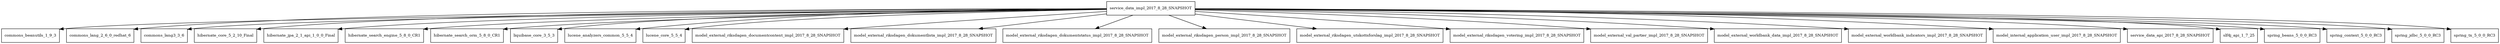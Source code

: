 digraph service_data_impl_2017_8_28_SNAPSHOT_dependencies {
  node [shape = box, fontsize=10.0];
  service_data_impl_2017_8_28_SNAPSHOT -> commons_beanutils_1_9_3;
  service_data_impl_2017_8_28_SNAPSHOT -> commons_lang_2_6_0_redhat_6;
  service_data_impl_2017_8_28_SNAPSHOT -> commons_lang3_3_6;
  service_data_impl_2017_8_28_SNAPSHOT -> hibernate_core_5_2_10_Final;
  service_data_impl_2017_8_28_SNAPSHOT -> hibernate_jpa_2_1_api_1_0_0_Final;
  service_data_impl_2017_8_28_SNAPSHOT -> hibernate_search_engine_5_8_0_CR1;
  service_data_impl_2017_8_28_SNAPSHOT -> hibernate_search_orm_5_8_0_CR1;
  service_data_impl_2017_8_28_SNAPSHOT -> liquibase_core_3_5_3;
  service_data_impl_2017_8_28_SNAPSHOT -> lucene_analyzers_common_5_5_4;
  service_data_impl_2017_8_28_SNAPSHOT -> lucene_core_5_5_4;
  service_data_impl_2017_8_28_SNAPSHOT -> model_external_riksdagen_documentcontent_impl_2017_8_28_SNAPSHOT;
  service_data_impl_2017_8_28_SNAPSHOT -> model_external_riksdagen_dokumentlista_impl_2017_8_28_SNAPSHOT;
  service_data_impl_2017_8_28_SNAPSHOT -> model_external_riksdagen_dokumentstatus_impl_2017_8_28_SNAPSHOT;
  service_data_impl_2017_8_28_SNAPSHOT -> model_external_riksdagen_person_impl_2017_8_28_SNAPSHOT;
  service_data_impl_2017_8_28_SNAPSHOT -> model_external_riksdagen_utskottsforslag_impl_2017_8_28_SNAPSHOT;
  service_data_impl_2017_8_28_SNAPSHOT -> model_external_riksdagen_votering_impl_2017_8_28_SNAPSHOT;
  service_data_impl_2017_8_28_SNAPSHOT -> model_external_val_partier_impl_2017_8_28_SNAPSHOT;
  service_data_impl_2017_8_28_SNAPSHOT -> model_external_worldbank_data_impl_2017_8_28_SNAPSHOT;
  service_data_impl_2017_8_28_SNAPSHOT -> model_external_worldbank_indicators_impl_2017_8_28_SNAPSHOT;
  service_data_impl_2017_8_28_SNAPSHOT -> model_internal_application_user_impl_2017_8_28_SNAPSHOT;
  service_data_impl_2017_8_28_SNAPSHOT -> service_data_api_2017_8_28_SNAPSHOT;
  service_data_impl_2017_8_28_SNAPSHOT -> slf4j_api_1_7_25;
  service_data_impl_2017_8_28_SNAPSHOT -> spring_beans_5_0_0_RC3;
  service_data_impl_2017_8_28_SNAPSHOT -> spring_context_5_0_0_RC3;
  service_data_impl_2017_8_28_SNAPSHOT -> spring_jdbc_5_0_0_RC3;
  service_data_impl_2017_8_28_SNAPSHOT -> spring_tx_5_0_0_RC3;
}
